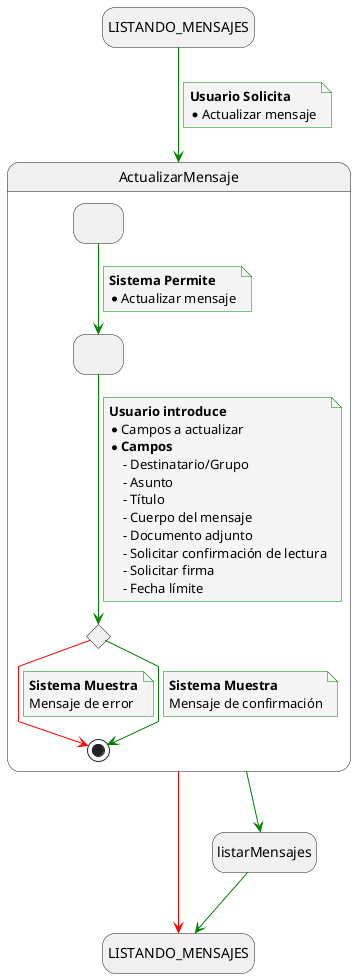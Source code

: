 @startuml actualizar_mensaje

skinparam {
  NoteBackgroundColor #whiteSmoke
  ArrowColor #green
  NoteBorderColor #green
  linetype polyline
}

hide empty description

state startState as "LISTANDO_MENSAJES"
state endState as "LISTANDO_MENSAJES"

startState --> ActualizarMensaje
note on link
    <b>Usuario Solicita</b>
    * Actualizar mensaje
end note

ActualizarMensaje--> listarMensajes
listarMensajes--> endState
ActualizarMensaje-[#red]-> endState

state ActualizarMensaje{
    state solicitudFiltros as " "
    state envioFiltros as " "
    state revisionFiltrosEnviados <<choice>>

    solicitudFiltros --> envioFiltros
    note on link
        <b>Sistema Permite</b>
        * Actualizar mensaje
    end note

    envioFiltros --> revisionFiltrosEnviados
    note on link
        <b>Usuario introduce</b>
        * Campos a actualizar
        * <b>Campos</b>
            - Destinatario/Grupo
            - Asunto
            - Título
            - Cuerpo del mensaje
            - Documento adjunto
            - Solicitar confirmación de lectura
            - Solicitar firma
            - Fecha límite
    end note

    revisionFiltrosEnviados -[#red]-> [*]
    note on link
        <b>Sistema Muestra</b>
        Mensaje de error
    end note

    revisionFiltrosEnviados --> [*]
    note on link
        <b>Sistema Muestra</b>
        Mensaje de confirmación
    end note
}

@enduml